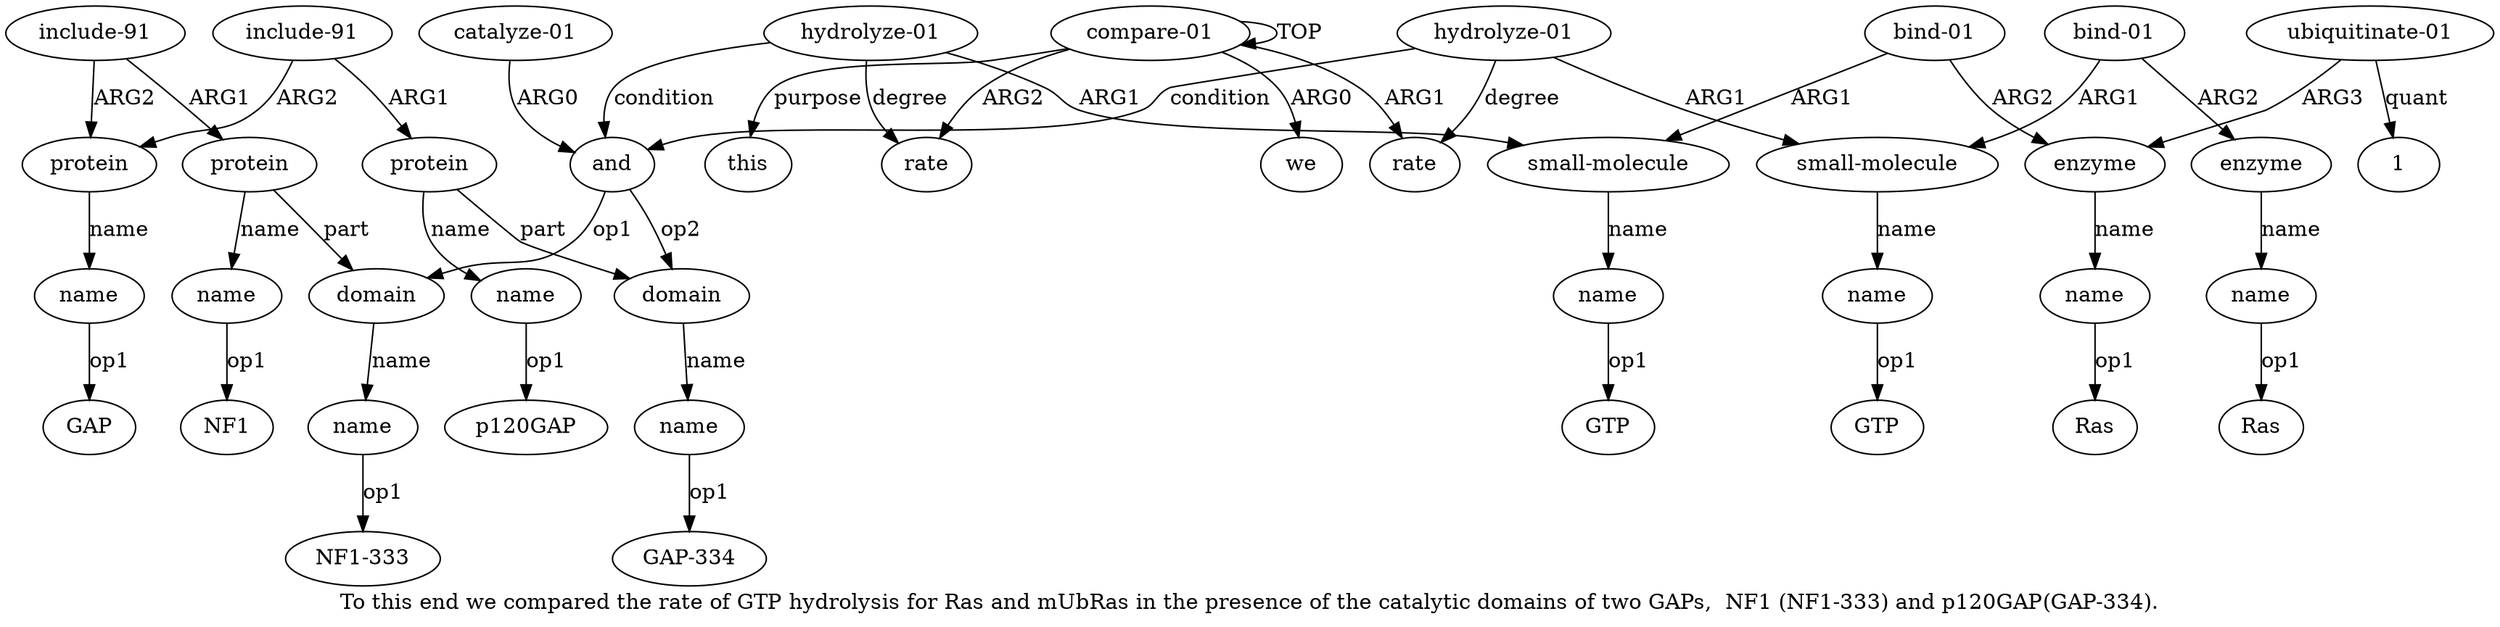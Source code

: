 digraph  {
	graph [label="To this end we compared the rate of GTP hydrolysis for Ras and mUbRas in the presence of the catalytic domains of two GAPs,  NF1 (\
NF1-333) and p120GAP(GAP-334)."];
	node [label="\N"];
	a20	 [color=black,
		gold_ind=20,
		gold_label=name,
		label=name,
		test_ind=20,
		test_label=name];
	"a20 p120GAP"	 [color=black,
		gold_ind=-1,
		gold_label=p120GAP,
		label=p120GAP,
		test_ind=-1,
		test_label=p120GAP];
	a20 -> "a20 p120GAP" [key=0,
	color=black,
	gold_label=op1,
	label=op1,
	test_label=op1];
a21 [color=black,
	gold_ind=21,
	gold_label="include-91",
	label="include-91",
	test_ind=21,
	test_label="include-91"];
a15 [color=black,
	gold_ind=15,
	gold_label=protein,
	label=protein,
	test_ind=15,
	test_label=protein];
a21 -> a15 [key=0,
color=black,
gold_label=ARG2,
label=ARG2,
test_label=ARG2];
a19 [color=black,
gold_ind=19,
gold_label=protein,
label=protein,
test_ind=19,
test_label=protein];
a21 -> a19 [key=0,
color=black,
gold_label=ARG1,
label=ARG1,
test_label=ARG1];
a22 [color=black,
gold_ind=22,
gold_label="catalyze-01",
label="catalyze-01",
test_ind=22,
test_label="catalyze-01"];
a9 [color=black,
gold_ind=9,
gold_label=and,
label=and,
test_ind=9,
test_label=and];
a22 -> a9 [key=0,
color=black,
gold_label=ARG0,
label=ARG0,
test_label=ARG0];
a23 [color=black,
gold_ind=23,
gold_label=rate,
label=rate,
test_ind=23,
test_label=rate];
a24 [color=black,
gold_ind=24,
gold_label="hydrolyze-01",
label="hydrolyze-01",
test_ind=24,
test_label="hydrolyze-01"];
a24 -> a23 [key=0,
color=black,
gold_label=degree,
label=degree,
test_label=degree];
a25 [color=black,
gold_ind=25,
gold_label="small-molecule",
label="small-molecule",
test_ind=25,
test_label="small-molecule"];
a24 -> a25 [key=0,
color=black,
gold_label=ARG1,
label=ARG1,
test_label=ARG1];
a24 -> a9 [key=0,
color=black,
gold_label=condition,
label=condition,
test_label=condition];
a26 [color=black,
gold_ind=26,
gold_label=name,
label=name,
test_ind=26,
test_label=name];
a25 -> a26 [key=0,
color=black,
gold_label=name,
label=name,
test_label=name];
"a26 GTP" [color=black,
gold_ind=-1,
gold_label=GTP,
label=GTP,
test_ind=-1,
test_label=GTP];
a26 -> "a26 GTP" [key=0,
color=black,
gold_label=op1,
label=op1,
test_label=op1];
a27 [color=black,
gold_ind=27,
gold_label="bind-01",
label="bind-01",
test_ind=27,
test_label="bind-01"];
a27 -> a25 [key=0,
color=black,
gold_label=ARG1,
label=ARG1,
test_label=ARG1];
a28 [color=black,
gold_ind=28,
gold_label=enzyme,
label=enzyme,
test_ind=28,
test_label=enzyme];
a27 -> a28 [key=0,
color=black,
gold_label=ARG2,
label=ARG2,
test_label=ARG2];
a29 [color=black,
gold_ind=29,
gold_label=name,
label=name,
test_ind=29,
test_label=name];
a28 -> a29 [key=0,
color=black,
gold_label=name,
label=name,
test_label=name];
"a29 Ras" [color=black,
gold_ind=-1,
gold_label=Ras,
label=Ras,
test_ind=-1,
test_label=Ras];
a29 -> "a29 Ras" [key=0,
color=black,
gold_label=op1,
label=op1,
test_label=op1];
a31 [color=black,
gold_ind=31,
gold_label=this,
label=this,
test_ind=31,
test_label=this];
a30 [color=black,
gold_ind=30,
gold_label="ubiquitinate-01",
label="ubiquitinate-01",
test_ind=30,
test_label="ubiquitinate-01"];
a30 -> a28 [key=0,
color=black,
gold_label=ARG3,
label=ARG3,
test_label=ARG3];
"a30 1" [color=black,
gold_ind=-1,
gold_label=1,
label=1,
test_ind=-1,
test_label=1];
a30 -> "a30 1" [key=0,
color=black,
gold_label=quant,
label=quant,
test_label=quant];
"a13 NF1" [color=black,
gold_ind=-1,
gold_label=NF1,
label=NF1,
test_ind=-1,
test_label=NF1];
a16 [color=black,
gold_ind=16,
gold_label=name,
label=name,
test_ind=16,
test_label=name];
a15 -> a16 [key=0,
color=black,
gold_label=name,
label=name,
test_label=name];
a14 [color=black,
gold_ind=14,
gold_label="include-91",
label="include-91",
test_ind=14,
test_label="include-91"];
a14 -> a15 [key=0,
color=black,
gold_label=ARG2,
label=ARG2,
test_label=ARG2];
a12 [color=black,
gold_ind=12,
gold_label=protein,
label=protein,
test_ind=12,
test_label=protein];
a14 -> a12 [key=0,
color=black,
gold_label=ARG1,
label=ARG1,
test_label=ARG1];
a17 [color=black,
gold_ind=17,
gold_label=domain,
label=domain,
test_ind=17,
test_label=domain];
a18 [color=black,
gold_ind=18,
gold_label=name,
label=name,
test_ind=18,
test_label=name];
a17 -> a18 [key=0,
color=black,
gold_label=name,
label=name,
test_label=name];
"a16 GAP" [color=black,
gold_ind=-1,
gold_label=GAP,
label=GAP,
test_ind=-1,
test_label=GAP];
a16 -> "a16 GAP" [key=0,
color=black,
gold_label=op1,
label=op1,
test_label=op1];
a11 [color=black,
gold_ind=11,
gold_label=name,
label=name,
test_ind=11,
test_label=name];
"a11 NF1-333" [color=black,
gold_ind=-1,
gold_label="NF1-333",
label="NF1-333",
test_ind=-1,
test_label="NF1-333"];
a11 -> "a11 NF1-333" [key=0,
color=black,
gold_label=op1,
label=op1,
test_label=op1];
a10 [color=black,
gold_ind=10,
gold_label=domain,
label=domain,
test_ind=10,
test_label=domain];
a10 -> a11 [key=0,
color=black,
gold_label=name,
label=name,
test_label=name];
a13 [color=black,
gold_ind=13,
gold_label=name,
label=name,
test_ind=13,
test_label=name];
a13 -> "a13 NF1" [key=0,
color=black,
gold_label=op1,
label=op1,
test_label=op1];
a12 -> a10 [key=0,
color=black,
gold_label=part,
label=part,
test_label=part];
a12 -> a13 [key=0,
color=black,
gold_label=name,
label=name,
test_label=name];
a19 -> a20 [key=0,
color=black,
gold_label=name,
label=name,
test_label=name];
a19 -> a17 [key=0,
color=black,
gold_label=part,
label=part,
test_label=part];
"a18 GAP-334" [color=black,
gold_ind=-1,
gold_label="GAP-334",
label="GAP-334",
test_ind=-1,
test_label="GAP-334"];
a18 -> "a18 GAP-334" [key=0,
color=black,
gold_label=op1,
label=op1,
test_label=op1];
a1 [color=black,
gold_ind=1,
gold_label=we,
label=we,
test_ind=1,
test_label=we];
a0 [color=black,
gold_ind=0,
gold_label="compare-01",
label="compare-01",
test_ind=0,
test_label="compare-01"];
a0 -> a23 [key=0,
color=black,
gold_label=ARG2,
label=ARG2,
test_label=ARG2];
a0 -> a31 [key=0,
color=black,
gold_label=purpose,
label=purpose,
test_label=purpose];
a0 -> a1 [key=0,
color=black,
gold_label=ARG0,
label=ARG0,
test_label=ARG0];
a0 -> a0 [key=0,
color=black,
gold_label=TOP,
label=TOP,
test_label=TOP];
a2 [color=black,
gold_ind=2,
gold_label=rate,
label=rate,
test_ind=2,
test_label=rate];
a0 -> a2 [key=0,
color=black,
gold_label=ARG1,
label=ARG1,
test_label=ARG1];
a3 [color=black,
gold_ind=3,
gold_label="hydrolyze-01",
label="hydrolyze-01",
test_ind=3,
test_label="hydrolyze-01"];
a3 -> a2 [key=0,
color=black,
gold_label=degree,
label=degree,
test_label=degree];
a4 [color=black,
gold_ind=4,
gold_label="small-molecule",
label="small-molecule",
test_ind=4,
test_label="small-molecule"];
a3 -> a4 [key=0,
color=black,
gold_label=ARG1,
label=ARG1,
test_label=ARG1];
a3 -> a9 [key=0,
color=black,
gold_label=condition,
label=condition,
test_label=condition];
a5 [color=black,
gold_ind=5,
gold_label=name,
label=name,
test_ind=5,
test_label=name];
"a5 GTP" [color=black,
gold_ind=-1,
gold_label=GTP,
label=GTP,
test_ind=-1,
test_label=GTP];
a5 -> "a5 GTP" [key=0,
color=black,
gold_label=op1,
label=op1,
test_label=op1];
a4 -> a5 [key=0,
color=black,
gold_label=name,
label=name,
test_label=name];
a7 [color=black,
gold_ind=7,
gold_label=enzyme,
label=enzyme,
test_ind=7,
test_label=enzyme];
a8 [color=black,
gold_ind=8,
gold_label=name,
label=name,
test_ind=8,
test_label=name];
a7 -> a8 [key=0,
color=black,
gold_label=name,
label=name,
test_label=name];
a6 [color=black,
gold_ind=6,
gold_label="bind-01",
label="bind-01",
test_ind=6,
test_label="bind-01"];
a6 -> a4 [key=0,
color=black,
gold_label=ARG1,
label=ARG1,
test_label=ARG1];
a6 -> a7 [key=0,
color=black,
gold_label=ARG2,
label=ARG2,
test_label=ARG2];
a9 -> a17 [key=0,
color=black,
gold_label=op2,
label=op2,
test_label=op2];
a9 -> a10 [key=0,
color=black,
gold_label=op1,
label=op1,
test_label=op1];
"a8 Ras" [color=black,
gold_ind=-1,
gold_label=Ras,
label=Ras,
test_ind=-1,
test_label=Ras];
a8 -> "a8 Ras" [key=0,
color=black,
gold_label=op1,
label=op1,
test_label=op1];
}
